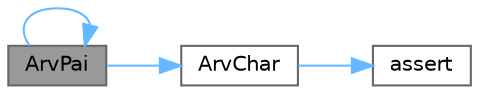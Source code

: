 digraph "ArvPai"
{
 // LATEX_PDF_SIZE
  bgcolor="transparent";
  edge [fontname=Helvetica,fontsize=10,labelfontname=Helvetica,labelfontsize=10];
  node [fontname=Helvetica,fontsize=10,shape=box,height=0.2,width=0.4];
  rankdir="LR";
  Node1 [label="ArvPai",height=0.2,width=0.4,color="gray40", fillcolor="grey60", style="filled", fontcolor="black",tooltip="Procura o pai do nó que contém o caractere c."];
  Node1 -> Node2 [color="steelblue1",style="solid"];
  Node2 [label="ArvChar",height=0.2,width=0.4,color="grey40", fillcolor="white", style="filled",URL="$_arvore_8c.html#a38c5945a9e3f36721f6af8f951861e5a",tooltip="Retorna o caractere da árvore caso seja diferente de NULL Pré-condição: arvore conter um char...."];
  Node2 -> Node3 [color="steelblue1",style="solid"];
  Node3 [label="assert",height=0.2,width=0.4,color="grey40", fillcolor="white", style="filled",URL="$bitmap_8c.html#ae6321531d73ebab0e0f1081a903be53c",tooltip=" "];
  Node1 -> Node1 [color="steelblue1",style="solid"];
}
